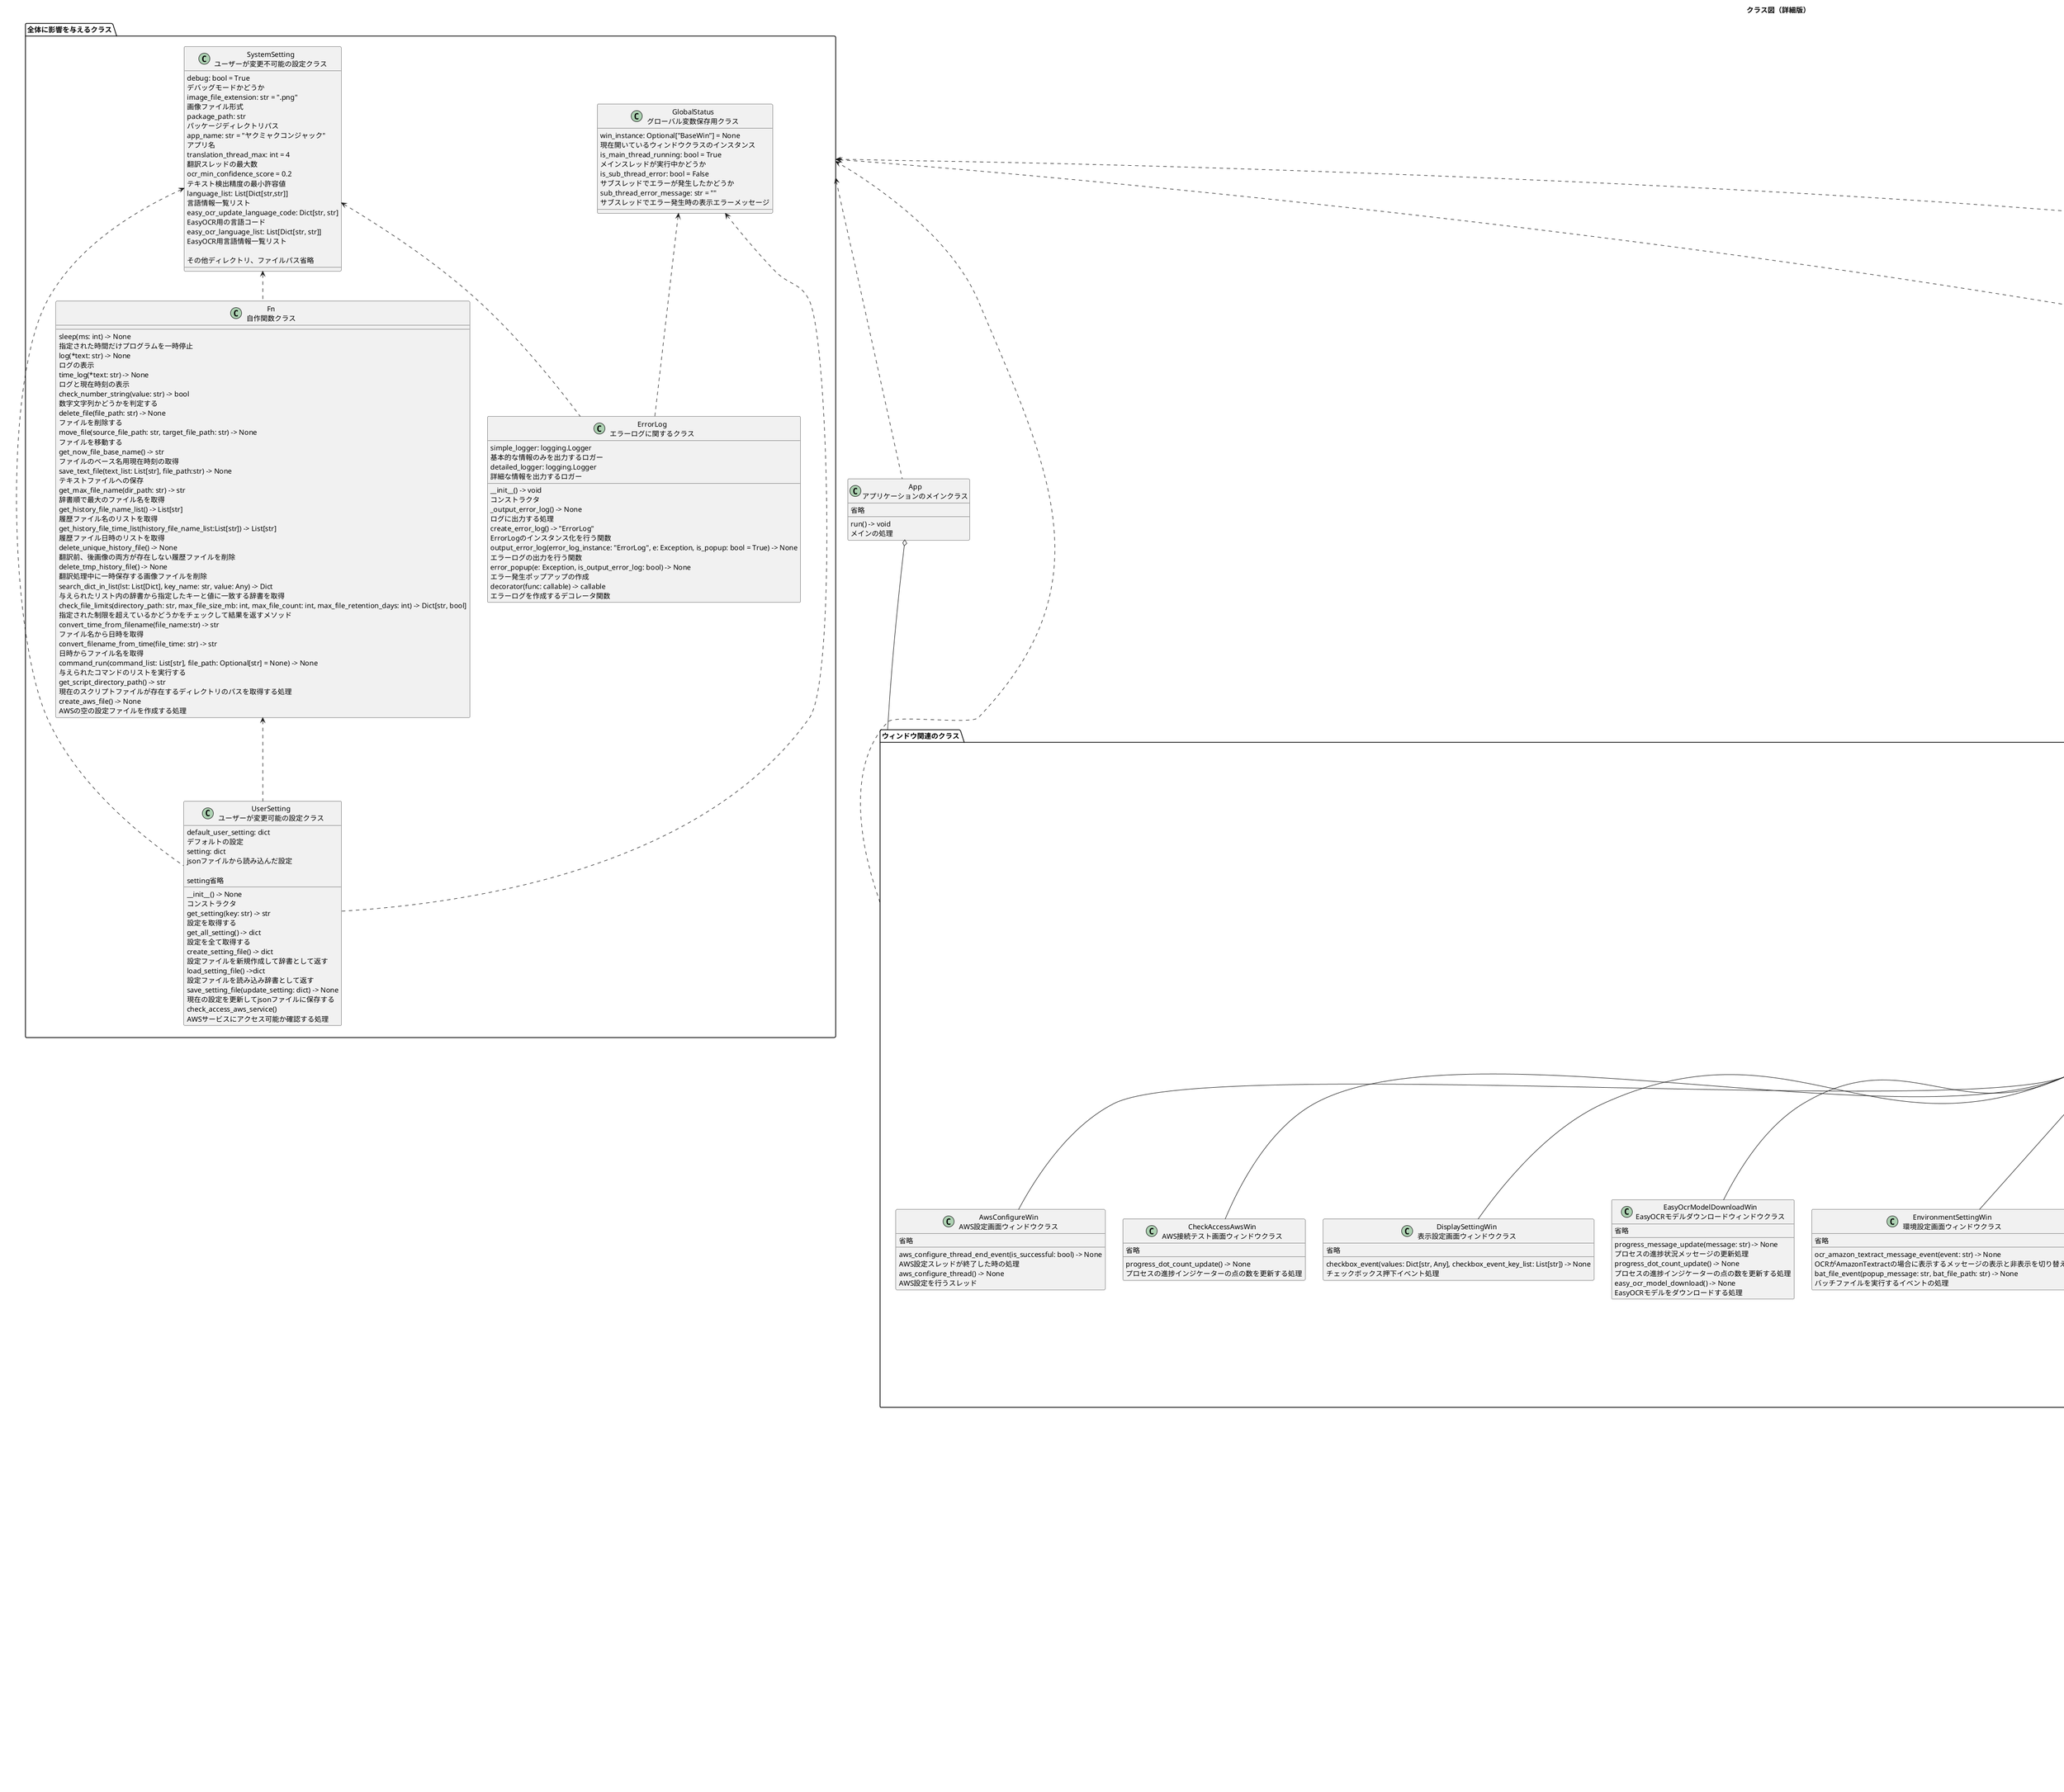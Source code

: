 @startuml class
title クラス図（詳細版）

class "App\nアプリケーションのメインクラス" as App{
    省略
    run() -> void\nメインの処理
}

package "全体に影響を与えるクラス" as GlobalPackage{
    class "ErrorLog\nエラーログに関するクラス" as ErrorLog{
        simple_logger: logging.Logger\n基本的な情報のみを出力するロガー
        detailed_logger: logging.Logger\n詳細な情報を出力するロガー
        __init__() -> void\nコンストラクタ
        _output_error_log() -> None\nログに出力する処理
        create_error_log() -> "ErrorLog"\nErrorLogのインスタンス化を行う関数
        output_error_log(error_log_instance: "ErrorLog", e: Exception, is_popup: bool = True) -> None\nエラーログの出力を行う関数
        error_popup(e: Exception, is_output_error_log: bool) -> None\nエラー発生ポップアップの作成
        decorator(func: callable) -> callable\nエラーログを作成するデコレータ関数
    }

    class "Fn\n自作関数クラス" as Fn{
        sleep(ms: int) -> None\n指定された時間だけプログラムを一時停止
        log(*text: str) -> None\nログの表示
        time_log(*text: str) -> None\nログと現在時刻の表示
        check_number_string(value: str) -> bool\n数字文字列かどうかを判定する
        delete_file(file_path: str) -> None\nファイルを削除する
        move_file(source_file_path: str, target_file_path: str) -> None\nファイルを移動する
        get_now_file_base_name() -> str\nファイルのベース名用現在時刻の取得
        save_text_file(text_list: List[str], file_path:str) -> None\nテキストファイルへの保存
        get_max_file_name(dir_path: str) -> str\n辞書順で最大のファイル名を取得
        get_history_file_name_list() -> List[str]\n履歴ファイル名のリストを取得
        get_history_file_time_list(history_file_name_list:List[str]) -> List[str]\n履歴ファイル日時のリストを取得
        delete_unique_history_file() -> None\n翻訳前、後画像の両方が存在しない履歴ファイルを削除
        delete_tmp_history_file() -> None\n翻訳処理中に一時保存する画像ファイルを削除
        search_dict_in_list(lst: List[Dict], key_name: str, value: Any) -> Dict\n与えられたリスト内の辞書から指定したキーと値に一致する辞書を取得
        check_file_limits(directory_path: str, max_file_size_mb: int, max_file_count: int, max_file_retention_days: int) -> Dict[str, bool]\n指定された制限を超えているかどうかをチェックして結果を返すメソッド
        convert_time_from_filename(file_name:str) -> str\nファイル名から日時を取得
        convert_filename_from_time(file_time: str) -> str\n日時からファイル名を取得
        command_run(command_list: List[str], file_path: Optional[str] = None) -> None\n与えられたコマンドのリストを実行する
        get_script_directory_path() -> str\n現在のスクリプトファイルが存在するディレクトリのパスを取得する処理
        create_aws_file() -> None\nAWSの空の設定ファイルを作成する処理
    }

    class "GlobalStatus\nグローバル変数保存用クラス" as GlobalStatus{
        win_instance: Optional["BaseWin"] = None\n現在開いているウィンドウクラスのインスタンス
        is_main_thread_running: bool = True\nメインスレッドが実行中かどうか
        is_sub_thread_error: bool = False\nサブスレッドでエラーが発生したかどうか
        sub_thread_error_message: str = ""\nサブスレッドでエラー発生時の表示エラーメッセージ
    }

    class "SystemSetting\nユーザーが変更不可能の設定クラス" as SystemSetting{
        debug: bool = True \nデバッグモードかどうか
        image_file_extension: str = ".png"\n画像ファイル形式
        package_path: str\nパッケージディレクトリパス
        app_name: str = "ヤクミャクコンジャック"\nアプリ名
        translation_thread_max: int = 4\n翻訳スレッドの最大数
        ocr_min_confidence_score = 0.2\nテキスト検出精度の最小許容値
        language_list: List[Dict[str,str]]\n言語情報一覧リスト
        easy_ocr_update_language_code: Dict[str, str]\nEasyOCR用の言語コード
        easy_ocr_language_list: List[Dict[str, str]]\nEasyOCR用言語情報一覧リスト

        その他ディレクトリ、ファイルパス省略
    }

    class "UserSetting\nユーザーが変更可能の設定クラス" as UserSetting{
        default_user_setting: dict\nデフォルトの設定
        setting: dict\njsonファイルから読み込んだ設定

        setting省略
        __init__() -> None\nコンストラクタ
        get_setting(key: str) -> str\n設定を取得する
        get_all_setting() -> dict\n設定を全て取得する
        create_setting_file() -> dict\n設定ファイルを新規作成して辞書として返す
        load_setting_file() ->dict\n設定ファイルを読み込み辞書として返す
        save_setting_file(update_setting: dict) -> None\n現在の設定を更新してjsonファイルに保存する
        check_access_aws_service()\nAWSサービスにアクセス可能か確認する処理
    }

    '依存関係（Dependency）
    Fn <.. UserSetting

    GlobalStatus <.. ErrorLog
    GlobalStatus <.. UserSetting

    SystemSetting <.. ErrorLog
    SystemSetting <.. Fn
    SystemSetting <.. UserSetting
}

package "ウィンドウ関連のクラス" as WindowPackage{
    class "BaseWin\nウィンドウの基本クラス" as BaseWin{
        __init__() -> None\nコンストラクタ
        start_win() -> None\nウィンドウ開始処理
        get_layout() -> List[Any]\nウィンドウレイアウト作成処理
        make_win() -> "PySimpleGUI.Window"\nGUIウィンドウ作成処理
        get_base_window_args() -> Dict[str, Any]\n基本となるGUIウィンドウで設定する引数の辞書の取得
        event_start() -> None\nイベント受付開始処理
        exit_event() -> None\nイベント終了処理
        base_event(, event: str, values: Dict[str, Any]) -> bool\n共通のイベントの処理
        end_win() -> None\nウィンドウ終了処理
        get_transition_target_win() -> str\n遷移先ウィンドウ名の取得
        get_is_restart_program() -> bool\n再起動するかどうかを取得する処理
        window_close() -> None\nプログラム終了イベント処理
        get_update_setting(values: Dict[str, Any]) -> Dict[str, Any]\n更新する設定の取得
        transition_to_translation_win() -> None\n翻訳画面に遷移する処理
        check_valid_number_event(window: "PySimpleGUI.Window", event: str, values: Dict[str, Any]) -> bool\n数字の入力値が有効かどうかを判定してGUI更新処理を行う処理
    }

    class "AwsConfigureWin\nAWS設定画面ウィンドウクラス" as AwsConfigureWin{
        省略
        aws_configure_thread_end_event(is_successful: bool) -> None\nAWS設定スレッドが終了した時の処理
        aws_configure_thread() -> None\nAWS設定を行うスレッド
    }

    class "CheckAccessAwsWin\nAWS接続テスト画面ウィンドウクラス" as CheckAccessAwsWin{
        省略
        progress_dot_count_update() -> None\nプロセスの進捗インジケーターの点の数を更新する処理
    }

    class "DisplaySettingWin\n表示設定画面ウィンドウクラス" as DisplaySettingWin{
        省略
        checkbox_event(values: Dict[str, Any], checkbox_event_key_list: List[str]) -> None\nチェックボックス押下イベント処理
    }

    class "EasyOcrModelDownloadWin\nEasyOCRモデルダウンロードウィンドウクラス" as EasyOcrModelDownloadWin{
        省略
        progress_message_update(message: str) -> None\nプロセスの進捗状況メッセージの更新処理
        progress_dot_count_update() -> None\nプロセスの進捗インジケーターの点の数を更新する処理
        easy_ocr_model_download() -> None\nEasyOCRモデルをダウンロードする処理
    }

    class "EnvironmentSettingWin\n環境設定画面ウィンドウクラス" as EnvironmentSettingWin{
        省略
        ocr_amazon_textract_message_event(event: str) -> None\nOCRがAmazonTextractの場合に表示するメッセージの表示と非表示を切り替える
        bat_file_event(popup_message: str, bat_file_path: str) -> None\nバッチファイルを実行するイベントの処理
    }

    class "KeySettingWin\nキー設定画面ウィンドウクラス" as KeySettingWin{
        省略
        key_event_start(event: str) -> None\nキーイベントを取得するスレッドを開始する処理
        is_duplicate(values: dict) -> bool\nキー名とスキャンコードの重複チェックを行う
        update_key_binding_view(setting_target_key: str, key_name: str, scan_code: int) -> None\nキーバインド設定の表示の更新処理
    }

    class "LanguageSettingWin\n言語設定画面ウィンドウクラス" as LanguageSettingWin{
        省略
    }

    class "SaveSettingWin\n保存設定画面ウィンドウクラス" as SaveSettingWin{
        省略
        input_text_event(event: str, values: dict) -> None\n数字の入力値が有効かどうかを判定してGUI更新処理を行う処理
    }

    class "ShootingSettingWin\n撮影設定画面ウィンドウクラス" as ShootingSettingWin{
        省略
        get_ss_region_text() -> str\n撮影範囲表示テキストの取得
        set_ss_region_event() -> None\n撮影範囲設定ボタン押下イベント処理
        input_text_event(event: str, values: dict) -> None\n数字の入力値が有効かどうかを判定してGUI更新処理を行う処理
    }

    class "ThemeSettingWin\nテーマ設定画面ウィンドウクラス" as ThemeSettingWin{
        省略
    }

    class "TranslationWin\n翻訳画面ウィンドウクラス" as TranslationWin{
        省略
        translate_thread_start() -> None\n翻訳処理を別スレッドで開始する処理
        translate_thread_end(values: dict) -> None\n翻訳処理のスレッド終了イベント処理
        move_history_tmp_file(self, file_name: str) -> None\n一時保存ファイルを履歴ファイルに保存する処理
        toggle_auto_translation_event() -> None\n自動翻訳トグルボタン押下イベント処理
        translate_timing_thread_start() -> None\n自動翻訳のタイミングを取得するスレッドの開始処理
        image_change(file_name: str) -> None\n翻訳前後画像の変更処理
        user_zoom_scale_change()->None\n利用者が変更できる拡大率の変更
        resize_and_refresh_gui() -> None\n画像のサイズを変更してウィンドウを更新する処理
        get_fit_zoom_scale(image: Image, max_size: List[int]) -> int\n画像を与えられた範囲に収まるようにするための拡大率を取得
        history_file_list_box(values: dict) -> None\n履歴ファイル選択リストボックスイベントの処理
        history_file_select_botton(key: str) -> None\n履歴ファイル選択ボタンイベントの処理
        set_ss_region_event() -> None\n撮影範囲設定ボタン押下イベント処理
        transition_progress_dot_count_update() -> None\n翻訳プロセスの進捗インジケーターの点の数を更新する処理
    }

    ' 継承（Inheritance）
    BaseWin <|-- AwsConfigureWin
    BaseWin <|-- CheckAccessAwsWin
    BaseWin <|-- DisplaySettingWin
    BaseWin <|-- EasyOcrModelDownloadWin
    BaseWin <|-- EnvironmentSettingWin
    BaseWin <|-- KeySettingWin
    BaseWin <|-- LanguageSettingWin
    BaseWin <|-- SaveSettingWin
    BaseWin <|-- ShootingSettingWin
    BaseWin <|-- ThemeSettingWin
    BaseWin <|-- TranslationWin
}

package "スレッド関連のクラス" as ThreadPackage{
    class "GetDragAreaThread\nドラッグした領域の座標を取得するスレッドクラス" as GetDragAreaThread{
        省略
    }

    class "GetKeyEventThread\nキーイベントの取得処理を行うスレッドクラス" as GetKeyEventThread{
        省略
    }

    class "TranslateThread\n翻訳処理を行うスレッドクラス" as TranslateThread{
        省略
    }

    class "TranslateTimingThread\n自動翻訳のタイミングを取得するスレッドクラス" as TranslateTimingThread{
        省略
    }

    class "WatchForKeyEventThread\n指定したキーイベントが発生するかどうか監視するスレッドクラス" as WatchForKeyEventThread{
        省略
    }
}

package "翻訳関連のクラス" as TranslationPackage{
    class "CharacterRecognition\n文字認識機能関連のクラス" as CharacterRecognition{
        get_text_data_dict(user_setting: "UserSetting", ss_file_path: str) -> list\n画像からテキスト情報を取得
        amazon_textract_ocr(ss_file_path: str) -> list\nAmazonTextractを使用して画像からテキスト情報を取得
        easy_ocr(user_setting: "UserSetting", ss_file_path: str) -> list\nEasyOCRを使用して画像からテキスト情報を取得
        remove_empty_text_data(text_data_list: list) -> None\nテキスト内容が空である要素の削除

    }

    class "ScreenshotCapture\nスクリーンショット撮影機能関連のクラス" as ScreenshotCapture{
        get_screenshot(user_setting: "UserSetting") -> None\nスクリーンショットの撮影
        save_screenshot(screenshot_image: "Image", file_name: str) -> str\nスクリーンショット画像の一時保存
    }

    class "TextTranslation\nテキスト翻訳機能関連のクラス" as TextTranslation{
        get_text_after_list(user_setting: "UserSetting", text_before_list: List[str]) -> Dict\n翻訳後テキストの取得
        amazon_translate(user_setting: "UserSetting", text_before_list: List[str]) -> Dict\nAmazonTranslateを使用して、翻訳後テキストを取得
        google_translator(user_setting: "UserSetting", text_before_list: List[str]) -> Dict\nGoogleTranslatorを使用して、翻訳後テキストを取得
    }

    class "TranslationImage\nオーバーレイ翻訳画像作成機能関連のクラス" as TranslationImage{
        get_overlay_translation_image(user_setting: "UserSetting", ss_file_path: str, text_after_list: List[str], text_region_list: Dict[str, int]) -> "Image"\nオーバーレイ翻訳画像の取得
        find_max_font_size(font_path: str, text_after_list: List[str], text_region_list: Dict[str, int]) -> List[int]\nテキストボックスに収まる最大のフォントサイズのリストの取得
        remove_empty_text_data(font_size_list: List[int], text_after_list: List[str], text_region_list: Dict[str, int]) -> None\nフォントサイズが0である要素の削除
        fill_text_box_image(draw: "ImageDraw", text_region_list: Dict[str, int]) -> None\n画像内のテキストボックスを塗りつぶす処理
        draw_text_image(draw: "ImageDraw",font_path: str, text_after_list: List[str], text_region_list: Dict[str, int], font_size_list: List[int])\n画像にテキストを描画する処理
        save_overlay_translation_image(overlay_translation_image: Image, file_name: str) -> str\nオーバーレイ翻訳画像の一時保存
    }

    class "Translation\n翻訳機能関連のクラス" as Translation{
        save_tmp_history() -> Dict\n翻訳前,結果画像を一時保存する
    }

    '集約（aggregation）
    Translation o-- CharacterRecognition
    Translation o-- ScreenshotCapture
    Translation o-- TextTranslation
    Translation o-- TranslationImage
}

'依存関係（Dependency）
GlobalPackage <.. App
GlobalPackage <.. WindowPackage
GlobalPackage <.. ThreadPackage
GlobalPackage <.. TranslationPackage

'集約（aggregation）
App o-- WindowPackage

TranslateThread o-- Translation

KeySettingWin o-- GetKeyEventThread

ShootingSettingWin o-- GetDragAreaThread

TranslationWin o-- GetDragAreaThread
TranslationWin o-- TranslateTimingThread
TranslationWin o-- TranslateThread
TranslationWin o-- WatchForKeyEventThread

'コンポジション（composition）

' 継承（Inheritance）

@enduml

@startuml class_simple
title クラス図（簡易版）

class "App\nアプリケーションのメインクラス" as App{}

package "全体に影響を与えるクラス" as GlobalPackage{
    class "ErrorLog\nエラーログに関するクラス" as ErrorLog{}

    class "Fn\n自作関数クラス" as Fn{}

    class "GlobalStatus\nグローバル変数保存用クラス" as GlobalStatus{}

    class "SystemSetting\nユーザーが変更不可能の設定クラス" as SystemSetting{}

    class "UserSetting\nユーザーが変更可能の設定クラス" as UserSetting{}

    '依存関係（Dependency）
    Fn <.. UserSetting

    GlobalStatus <.. ErrorLog
    GlobalStatus <.. UserSetting

    SystemSetting <.. ErrorLog
    SystemSetting <.. Fn
    SystemSetting <.. UserSetting
}

package "ウィンドウ関連のクラス" as WindowPackage{
    class "BaseWin\nウィンドウの基本クラス" as BaseWin{}

    class "AwsConfigureWin\nAWS設定画面ウィンドウクラス" as AwsConfigureWin{}

    class "CheckAccessAwsWin\nAWS接続テスト画面ウィンドウクラス" as CheckAccessAwsWin{}

    class "DisplaySettingWin\n表示設定画面ウィンドウクラス" as DisplaySettingWin{}

    class "EasyOcrModelDownloadWin\nEasyOCRモデルダウンロードウィンドウクラス" as EasyOcrModelDownloadWin{}

    class "EnvironmentSettingWin\n環境設定画面ウィンドウクラス" as EnvironmentSettingWin{}

    class "KeySettingWin\nキー設定画面ウィンドウクラス" as KeySettingWin{}

    class "LanguageSettingWin\n言語設定画面ウィンドウクラス" as LanguageSettingWin{}

    class "SaveSettingWin\n保存設定画面ウィンドウクラス" as SaveSettingWin{}

    class "ShootingSettingWin\n撮影設定画面ウィンドウクラス" as ShootingSettingWin{}

    class "ThemeSettingWin\nテーマ設定画面ウィンドウクラス" as ThemeSettingWin{}

    class "TranslationWin\n翻訳画面ウィンドウクラス" as TranslationWin{}

    ' 継承（Inheritance）
    BaseWin <|-- AwsConfigureWin
    BaseWin <|-- CheckAccessAwsWin
    BaseWin <|-- DisplaySettingWin
    BaseWin <|-- EasyOcrModelDownloadWin
    BaseWin <|-- EnvironmentSettingWin
    BaseWin <|-- KeySettingWin
    BaseWin <|-- LanguageSettingWin
    BaseWin <|-- SaveSettingWin
    BaseWin <|-- ShootingSettingWin
    BaseWin <|-- ThemeSettingWin
    BaseWin <|-- TranslationWin
}

package "スレッド関連のクラス" as ThreadPackage{
    class "GetDragAreaThread\nドラッグした領域の座標を取得するスレッドクラス" as GetDragAreaThread{}

    class "GetKeyEventThread\nキーイベントの取得処理を行うスレッドクラス" as GetKeyEventThread{}

    class "TranslateThread\n翻訳処理を行うスレッドクラス" as TranslateThread{}

    class "TranslateTimingThread\n自動翻訳のタイミングを取得するスレッドクラス" as TranslateTimingThread{}

    class "WatchForKeyEventThread\n指定したキーイベントが発生するかどうか監視するスレッドクラス" as WatchForKeyEventThread{}
}

package "翻訳関連のクラス" as TranslationPackage{
    class "CharacterRecognition\n文字認識機能関連のクラス" as CharacterRecognition{}

    class "ScreenshotCapture\nスクリーンショット撮影機能関連のクラス" as ScreenshotCapture{}

    class "TextTranslation\nテキスト翻訳機能関連のクラス" as TextTranslation{}

    class "TranslationImage\nオーバーレイ翻訳画像作成機能関連のクラス" as TranslationImage{}

    class "Translation\n翻訳機能関連のクラス" as Translation{}

    '集約（aggregation）
    Translation o-- CharacterRecognition
    Translation o-- ScreenshotCapture
    Translation o-- TextTranslation
    Translation o-- TranslationImage
}

'依存関係（Dependency）
GlobalPackage <.. App
GlobalPackage <.. WindowPackage
GlobalPackage <.. ThreadPackage
GlobalPackage <.. TranslationPackage

'集約（aggregation）
App o-- WindowPackage

TranslateThread o-- Translation

KeySettingWin o-- GetKeyEventThread

ShootingSettingWin o-- GetDragAreaThread

TranslationWin o-- GetDragAreaThread
TranslationWin o-- TranslateTimingThread
TranslationWin o-- TranslateThread
TranslationWin o-- WatchForKeyEventThread

'コンポジション（composition）

' 継承（Inheritance）

@enduml

